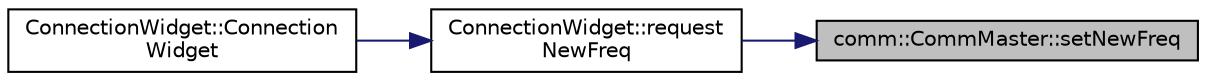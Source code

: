 digraph "comm::CommMaster::setNewFreq"
{
 // LATEX_PDF_SIZE
  edge [fontname="Helvetica",fontsize="10",labelfontname="Helvetica",labelfontsize="10"];
  node [fontname="Helvetica",fontsize="10",shape=record];
  rankdir="RL";
  Node1 [label="comm::CommMaster::setNewFreq",height=0.2,width=0.4,color="black", fillcolor="grey75", style="filled", fontcolor="black",tooltip="Set a new frequency on the device."];
  Node1 -> Node2 [dir="back",color="midnightblue",fontsize="10",style="solid",fontname="Helvetica"];
  Node2 [label="ConnectionWidget::request\lNewFreq",height=0.2,width=0.4,color="black", fillcolor="white", style="filled",URL="$class_connection_widget.html#abae7db7f76bb5ef89d3be9d3e253c737",tooltip="Request new frequency from the connected device."];
  Node2 -> Node3 [dir="back",color="midnightblue",fontsize="10",style="solid",fontname="Helvetica"];
  Node3 [label="ConnectionWidget::Connection\lWidget",height=0.2,width=0.4,color="black", fillcolor="white", style="filled",URL="$class_connection_widget.html#a832811b8c579f99b44e45d0b30cef1fd",tooltip="Constructor of the class."];
}
